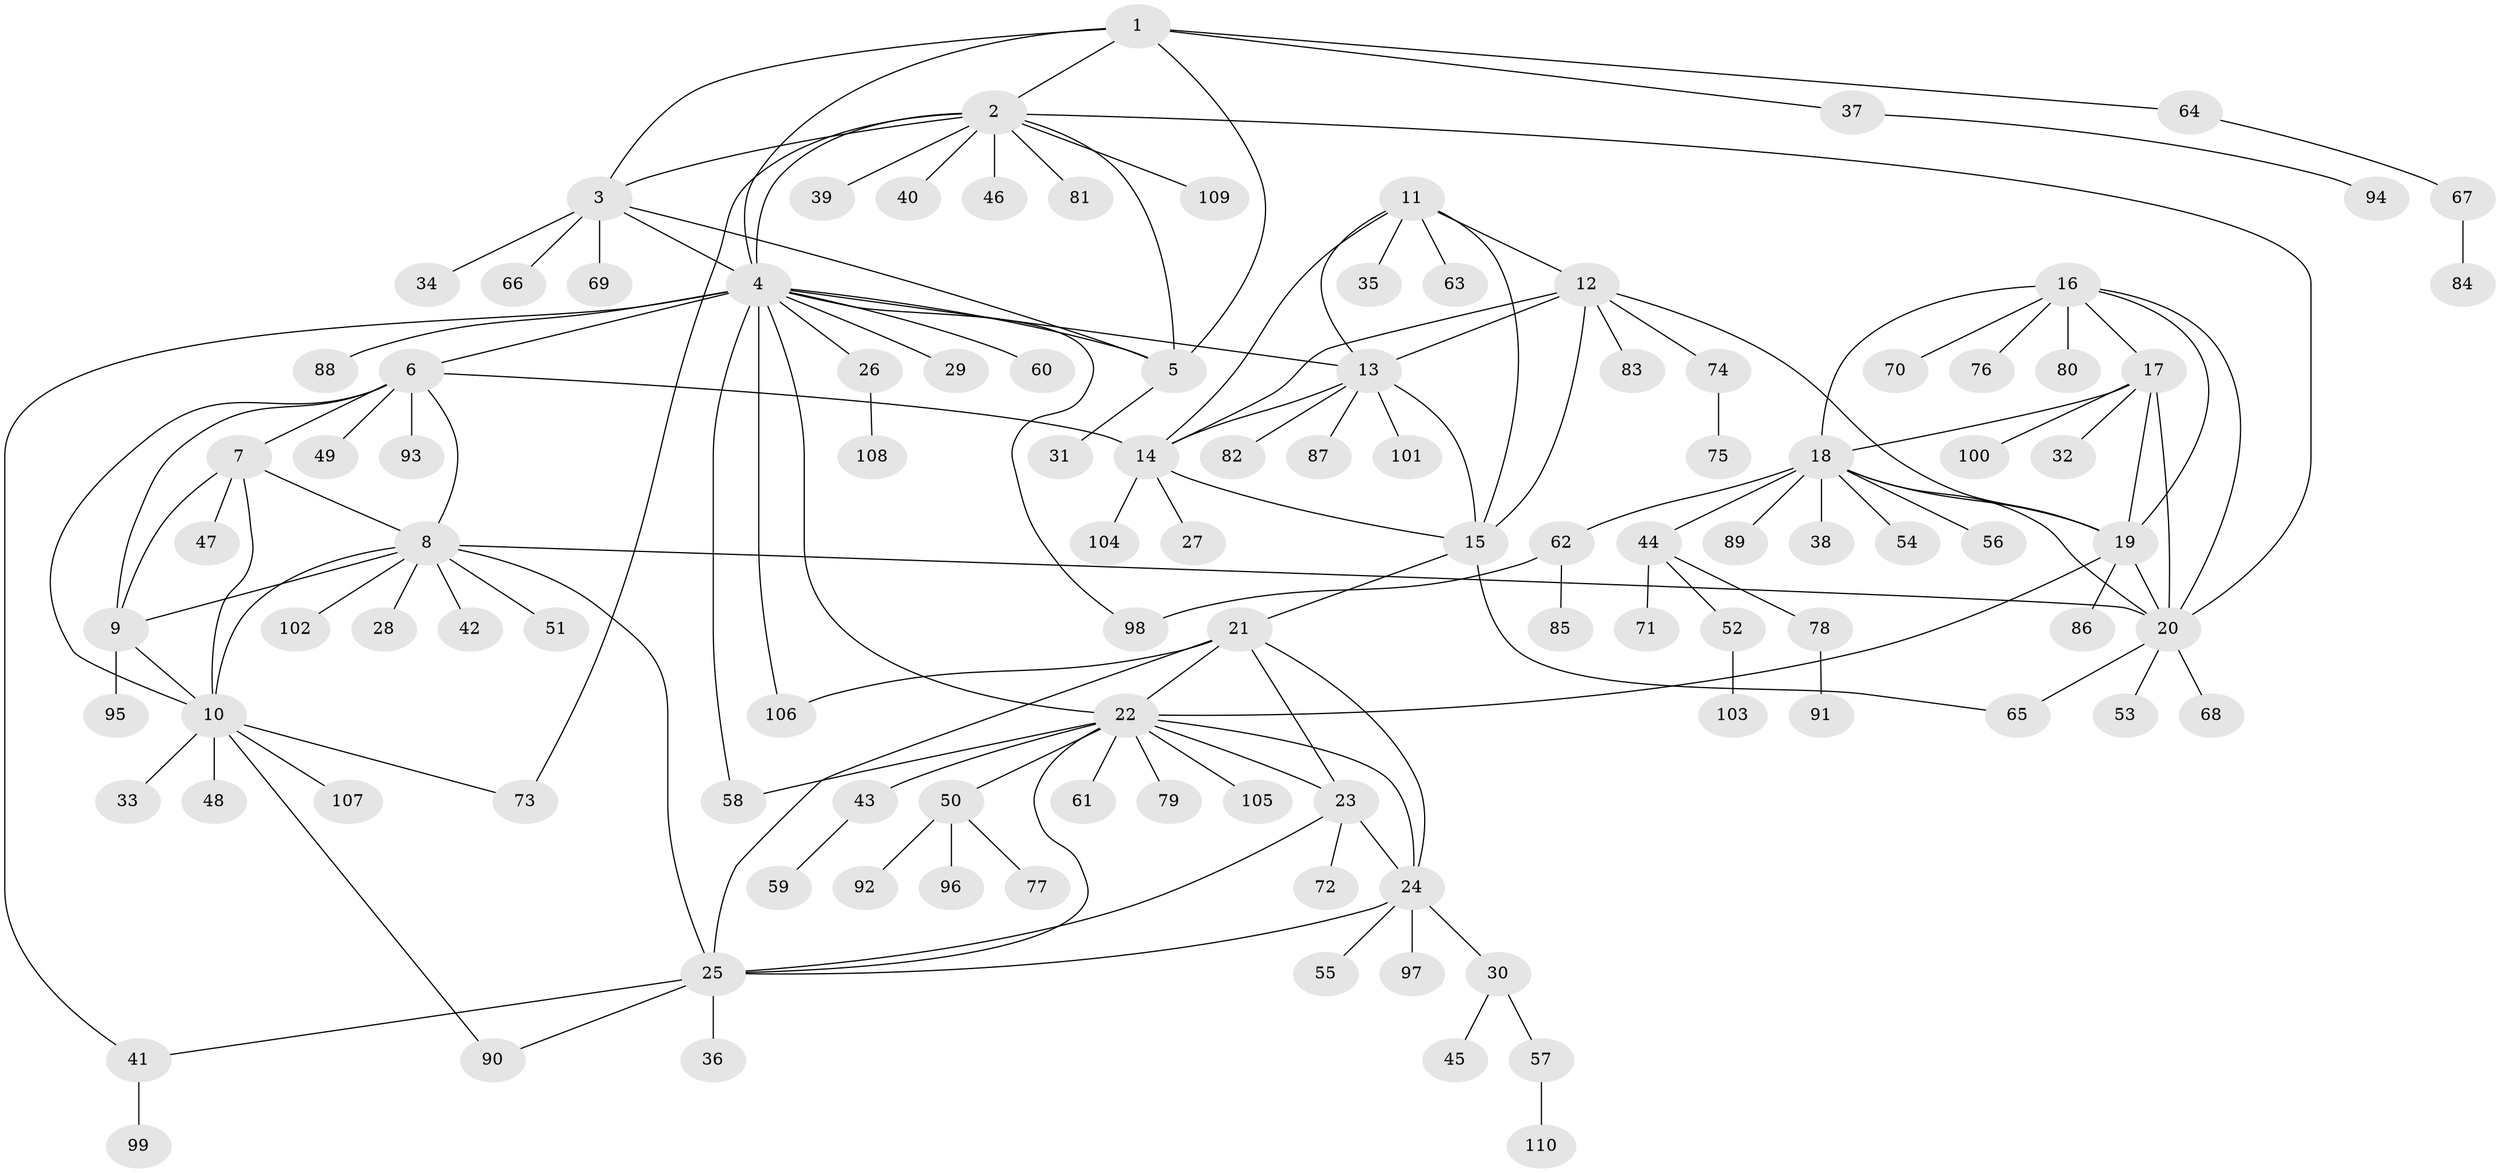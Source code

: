 // Generated by graph-tools (version 1.1) at 2025/50/03/09/25 03:50:42]
// undirected, 110 vertices, 152 edges
graph export_dot {
graph [start="1"]
  node [color=gray90,style=filled];
  1;
  2;
  3;
  4;
  5;
  6;
  7;
  8;
  9;
  10;
  11;
  12;
  13;
  14;
  15;
  16;
  17;
  18;
  19;
  20;
  21;
  22;
  23;
  24;
  25;
  26;
  27;
  28;
  29;
  30;
  31;
  32;
  33;
  34;
  35;
  36;
  37;
  38;
  39;
  40;
  41;
  42;
  43;
  44;
  45;
  46;
  47;
  48;
  49;
  50;
  51;
  52;
  53;
  54;
  55;
  56;
  57;
  58;
  59;
  60;
  61;
  62;
  63;
  64;
  65;
  66;
  67;
  68;
  69;
  70;
  71;
  72;
  73;
  74;
  75;
  76;
  77;
  78;
  79;
  80;
  81;
  82;
  83;
  84;
  85;
  86;
  87;
  88;
  89;
  90;
  91;
  92;
  93;
  94;
  95;
  96;
  97;
  98;
  99;
  100;
  101;
  102;
  103;
  104;
  105;
  106;
  107;
  108;
  109;
  110;
  1 -- 2;
  1 -- 3;
  1 -- 4;
  1 -- 5;
  1 -- 37;
  1 -- 64;
  2 -- 3;
  2 -- 4;
  2 -- 5;
  2 -- 20;
  2 -- 39;
  2 -- 40;
  2 -- 46;
  2 -- 73;
  2 -- 81;
  2 -- 109;
  3 -- 4;
  3 -- 5;
  3 -- 34;
  3 -- 66;
  3 -- 69;
  4 -- 5;
  4 -- 6;
  4 -- 13;
  4 -- 22;
  4 -- 26;
  4 -- 29;
  4 -- 41;
  4 -- 58;
  4 -- 60;
  4 -- 88;
  4 -- 98;
  4 -- 106;
  5 -- 31;
  6 -- 7;
  6 -- 8;
  6 -- 9;
  6 -- 10;
  6 -- 14;
  6 -- 49;
  6 -- 93;
  7 -- 8;
  7 -- 9;
  7 -- 10;
  7 -- 47;
  8 -- 9;
  8 -- 10;
  8 -- 20;
  8 -- 25;
  8 -- 28;
  8 -- 42;
  8 -- 51;
  8 -- 102;
  9 -- 10;
  9 -- 95;
  10 -- 33;
  10 -- 48;
  10 -- 73;
  10 -- 90;
  10 -- 107;
  11 -- 12;
  11 -- 13;
  11 -- 14;
  11 -- 15;
  11 -- 35;
  11 -- 63;
  12 -- 13;
  12 -- 14;
  12 -- 15;
  12 -- 19;
  12 -- 74;
  12 -- 83;
  13 -- 14;
  13 -- 15;
  13 -- 82;
  13 -- 87;
  13 -- 101;
  14 -- 15;
  14 -- 27;
  14 -- 104;
  15 -- 21;
  15 -- 65;
  16 -- 17;
  16 -- 18;
  16 -- 19;
  16 -- 20;
  16 -- 70;
  16 -- 76;
  16 -- 80;
  17 -- 18;
  17 -- 19;
  17 -- 20;
  17 -- 32;
  17 -- 100;
  18 -- 19;
  18 -- 20;
  18 -- 38;
  18 -- 44;
  18 -- 54;
  18 -- 56;
  18 -- 62;
  18 -- 89;
  19 -- 20;
  19 -- 22;
  19 -- 86;
  20 -- 53;
  20 -- 65;
  20 -- 68;
  21 -- 22;
  21 -- 23;
  21 -- 24;
  21 -- 25;
  21 -- 106;
  22 -- 23;
  22 -- 24;
  22 -- 25;
  22 -- 43;
  22 -- 50;
  22 -- 58;
  22 -- 61;
  22 -- 79;
  22 -- 105;
  23 -- 24;
  23 -- 25;
  23 -- 72;
  24 -- 25;
  24 -- 30;
  24 -- 55;
  24 -- 97;
  25 -- 36;
  25 -- 41;
  25 -- 90;
  26 -- 108;
  30 -- 45;
  30 -- 57;
  37 -- 94;
  41 -- 99;
  43 -- 59;
  44 -- 52;
  44 -- 71;
  44 -- 78;
  50 -- 77;
  50 -- 92;
  50 -- 96;
  52 -- 103;
  57 -- 110;
  62 -- 85;
  62 -- 98;
  64 -- 67;
  67 -- 84;
  74 -- 75;
  78 -- 91;
}
